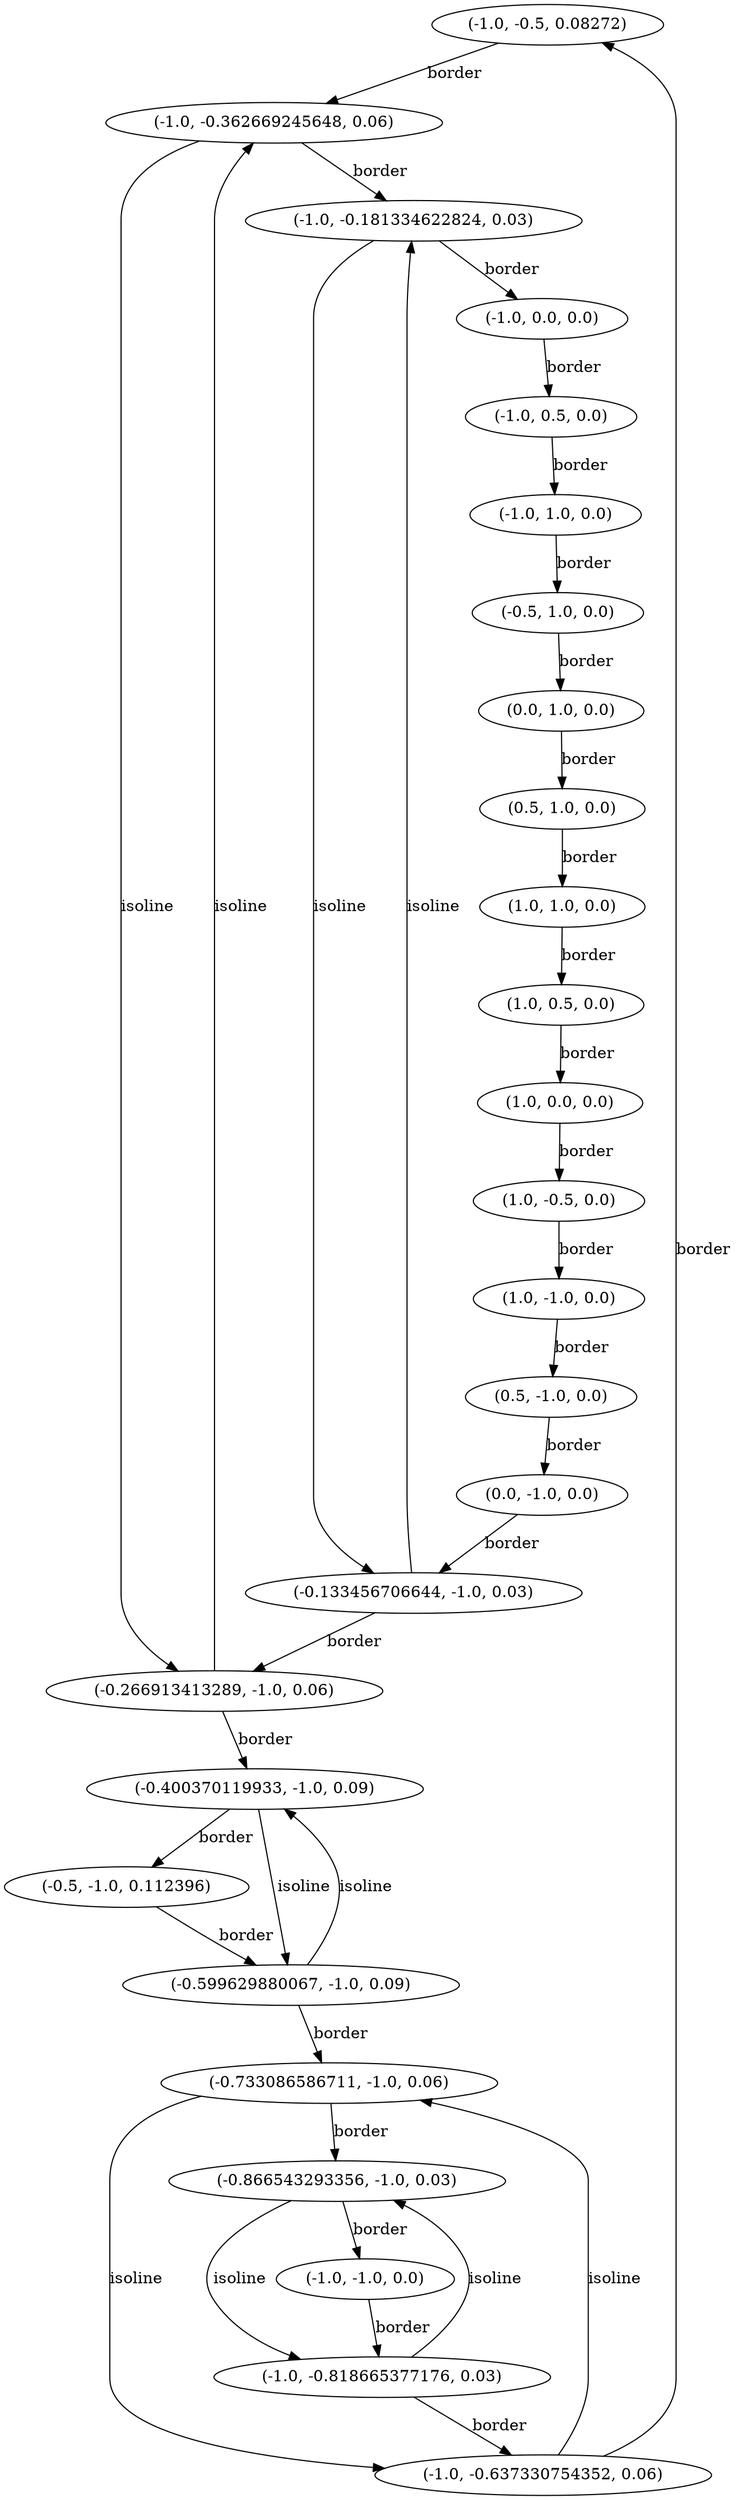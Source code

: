 digraph g {
	n1 [label="(-1.0, -0.5, 0.08272)", pos="-1100.0,-550.0"];
	n2 [label="(-1.0, 0.0, 0.0)", pos="-1100.0,0.0"];
	n3 [label="(-0.266913413289, -1.0, 0.06)", pos="-293.604754618,-1100.0"];
	n4 [label="(-1.0, 0.5, 0.0)", pos="-1100.0,550.0"];
	n5 [label="(-1.0, -0.362669245648, 0.06)", pos="-1100.0,-398.936170213"];
	n6 [label="(0.5, 1.0, 0.0)", pos="550.0,1100.0"];
	n7 [label="(1.0, 0.5, 0.0)", pos="1100.0,550.0"];
	n8 [label="(1.0, 0.0, 0.0)", pos="1100.0,0.0"];
	n9 [label="(0.0, 1.0, 0.0)", pos="0.0,1100.0"];
	n10 [label="(-0.133456706644, -1.0, 0.03)", pos="-146.802377309,-1100.0"];
	n11 [label="(1.0, -0.5, 0.0)", pos="1100.0,-550.0"];
	n12 [label="(-1.0, -0.181334622824, 0.03)", pos="-1100.0,-199.468085106"];
	n13 [label="(1.0, -1.0, 0.0)", pos="1100.0,-1100.0"];
	n14 [label="(-0.733086586711, -1.0, 0.06)", pos="-806.395245382,-1100.0"];
	n15 [label="(-1.0, 1.0, 0.0)", pos="-1100.0,1100.0"];
	n16 [label="(-1.0, -0.637330754352, 0.06)", pos="-1100.0,-701.063829787"];
	n17 [label="(0.5, -1.0, 0.0)", pos="550.0,-1100.0"];
	n18 [label="(1.0, 1.0, 0.0)", pos="1100.0,1100.0"];
	n19 [label="(-0.5, -1.0, 0.112396)", pos="-550.0,-1100.0"];
	n20 [label="(-0.5, 1.0, 0.0)", pos="-550.0,1100.0"];
	n21 [label="(0.0, -1.0, 0.0)", pos="0.0,-1100.0"];
	n22 [label="(-0.866543293356, -1.0, 0.03)", pos="-953.197622691,-1100.0"];
	n23 [label="(-0.400370119933, -1.0, 0.09)", pos="-440.407131926,-1100.0"];
	n24 [label="(-1.0, -0.818665377176, 0.03)", pos="-1100.0,-900.531914894"];
	n25 [label="(-0.599629880067, -1.0, 0.09)", pos="-659.592868074,-1100.0"];
	n26 [label="(-1.0, -1.0, 0.0)", pos="-1100.0,-1100.0"];
	n1 -> n5 [label="border"];
	n2 -> n4 [label="border"];
	n3 -> n5 [label="isoline"];
	n3 -> n23 [label="border"];
	n4 -> n15 [label="border"];
	n5 -> n3 [label="isoline"];
	n5 -> n12 [label="border"];
	n6 -> n18 [label="border"];
	n7 -> n8 [label="border"];
	n8 -> n11 [label="border"];
	n9 -> n6 [label="border"];
	n10 -> n12 [label="isoline"];
	n10 -> n3 [label="border"];
	n11 -> n13 [label="border"];
	n12 -> n10 [label="isoline"];
	n12 -> n2 [label="border"];
	n13 -> n17 [label="border"];
	n14 -> n16 [label="isoline"];
	n14 -> n22 [label="border"];
	n15 -> n20 [label="border"];
	n16 -> n14 [label="isoline"];
	n16 -> n1 [label="border"];
	n17 -> n21 [label="border"];
	n18 -> n7 [label="border"];
	n19 -> n25 [label="border"];
	n20 -> n9 [label="border"];
	n21 -> n10 [label="border"];
	n22 -> n24 [label="isoline"];
	n22 -> n26 [label="border"];
	n23 -> n25 [label="isoline"];
	n23 -> n19 [label="border"];
	n24 -> n22 [label="isoline"];
	n24 -> n16 [label="border"];
	n25 -> n23 [label="isoline"];
	n25 -> n14 [label="border"];
	n26 -> n24 [label="border"];
}